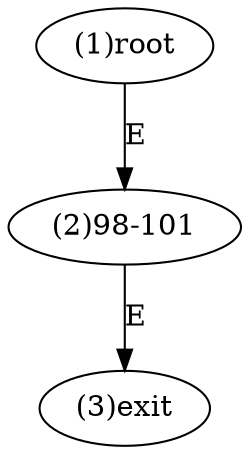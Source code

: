 digraph "" { 
1[ label="(1)root"];
2[ label="(2)98-101"];
3[ label="(3)exit"];
1->2[ label="E"];
2->3[ label="E"];
}
